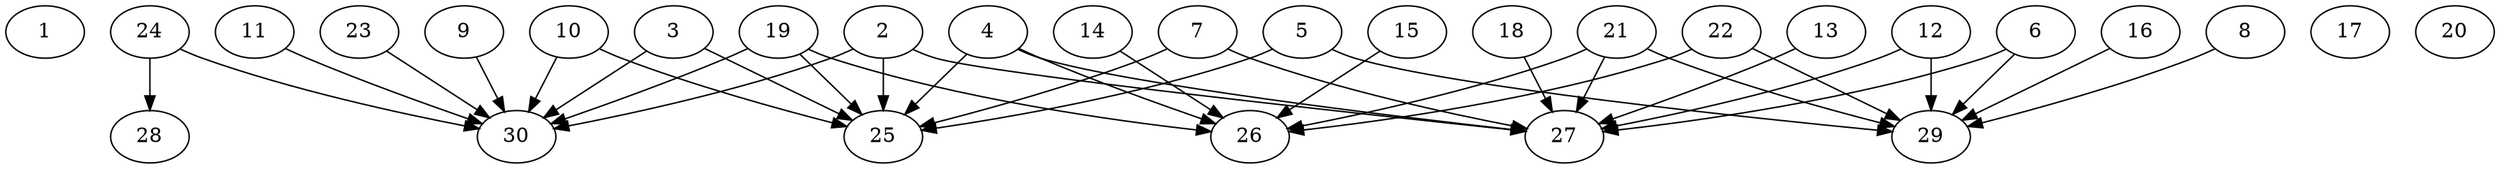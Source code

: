 // DAG automatically generated by daggen at Thu Oct  3 14:04:18 2019
// ./daggen --dot -n 30 --ccr 0.4 --fat 0.9 --regular 0.5 --density 0.5 --mindata 5242880 --maxdata 52428800 
digraph G {
  1 [size="91059200", alpha="0.18", expect_size="36423680"] 
  2 [size="115481600", alpha="0.10", expect_size="46192640"] 
  2 -> 25 [size ="46192640"]
  2 -> 27 [size ="46192640"]
  2 -> 30 [size ="46192640"]
  3 [size="49241600", alpha="0.16", expect_size="19696640"] 
  3 -> 25 [size ="19696640"]
  3 -> 30 [size ="19696640"]
  4 [size="125987840", alpha="0.09", expect_size="50395136"] 
  4 -> 25 [size ="50395136"]
  4 -> 26 [size ="50395136"]
  4 -> 27 [size ="50395136"]
  5 [size="98872320", alpha="0.07", expect_size="39548928"] 
  5 -> 25 [size ="39548928"]
  5 -> 29 [size ="39548928"]
  6 [size="53882880", alpha="0.12", expect_size="21553152"] 
  6 -> 27 [size ="21553152"]
  6 -> 29 [size ="21553152"]
  7 [size="79150080", alpha="0.11", expect_size="31660032"] 
  7 -> 25 [size ="31660032"]
  7 -> 27 [size ="31660032"]
  8 [size="24660480", alpha="0.16", expect_size="9864192"] 
  8 -> 29 [size ="9864192"]
  9 [size="23390720", alpha="0.11", expect_size="9356288"] 
  9 -> 30 [size ="9356288"]
  10 [size="17894400", alpha="0.04", expect_size="7157760"] 
  10 -> 25 [size ="7157760"]
  10 -> 30 [size ="7157760"]
  11 [size="90977280", alpha="0.06", expect_size="36390912"] 
  11 -> 30 [size ="36390912"]
  12 [size="76592640", alpha="0.06", expect_size="30637056"] 
  12 -> 27 [size ="30637056"]
  12 -> 29 [size ="30637056"]
  13 [size="19205120", alpha="0.06", expect_size="7682048"] 
  13 -> 27 [size ="7682048"]
  14 [size="115614720", alpha="0.19", expect_size="46245888"] 
  14 -> 26 [size ="46245888"]
  15 [size="48468480", alpha="0.18", expect_size="19387392"] 
  15 -> 26 [size ="19387392"]
  16 [size="89256960", alpha="0.13", expect_size="35702784"] 
  16 -> 29 [size ="35702784"]
  17 [size="43481600", alpha="0.16", expect_size="17392640"] 
  18 [size="109742080", alpha="0.13", expect_size="43896832"] 
  18 -> 27 [size ="43896832"]
  19 [size="83801600", alpha="0.13", expect_size="33520640"] 
  19 -> 25 [size ="33520640"]
  19 -> 26 [size ="33520640"]
  19 -> 30 [size ="33520640"]
  20 [size="28697600", alpha="0.06", expect_size="11479040"] 
  21 [size="50403840", alpha="0.13", expect_size="20161536"] 
  21 -> 26 [size ="20161536"]
  21 -> 27 [size ="20161536"]
  21 -> 29 [size ="20161536"]
  22 [size="84505600", alpha="0.18", expect_size="33802240"] 
  22 -> 26 [size ="33802240"]
  22 -> 29 [size ="33802240"]
  23 [size="121346560", alpha="0.08", expect_size="48538624"] 
  23 -> 30 [size ="48538624"]
  24 [size="37027840", alpha="0.18", expect_size="14811136"] 
  24 -> 28 [size ="14811136"]
  24 -> 30 [size ="14811136"]
  25 [size="31836160", alpha="0.02", expect_size="12734464"] 
  26 [size="19648000", alpha="0.14", expect_size="7859200"] 
  27 [size="94927360", alpha="0.16", expect_size="37970944"] 
  28 [size="68418560", alpha="0.00", expect_size="27367424"] 
  29 [size="29629440", alpha="0.06", expect_size="11851776"] 
  30 [size="103705600", alpha="0.13", expect_size="41482240"] 
}
